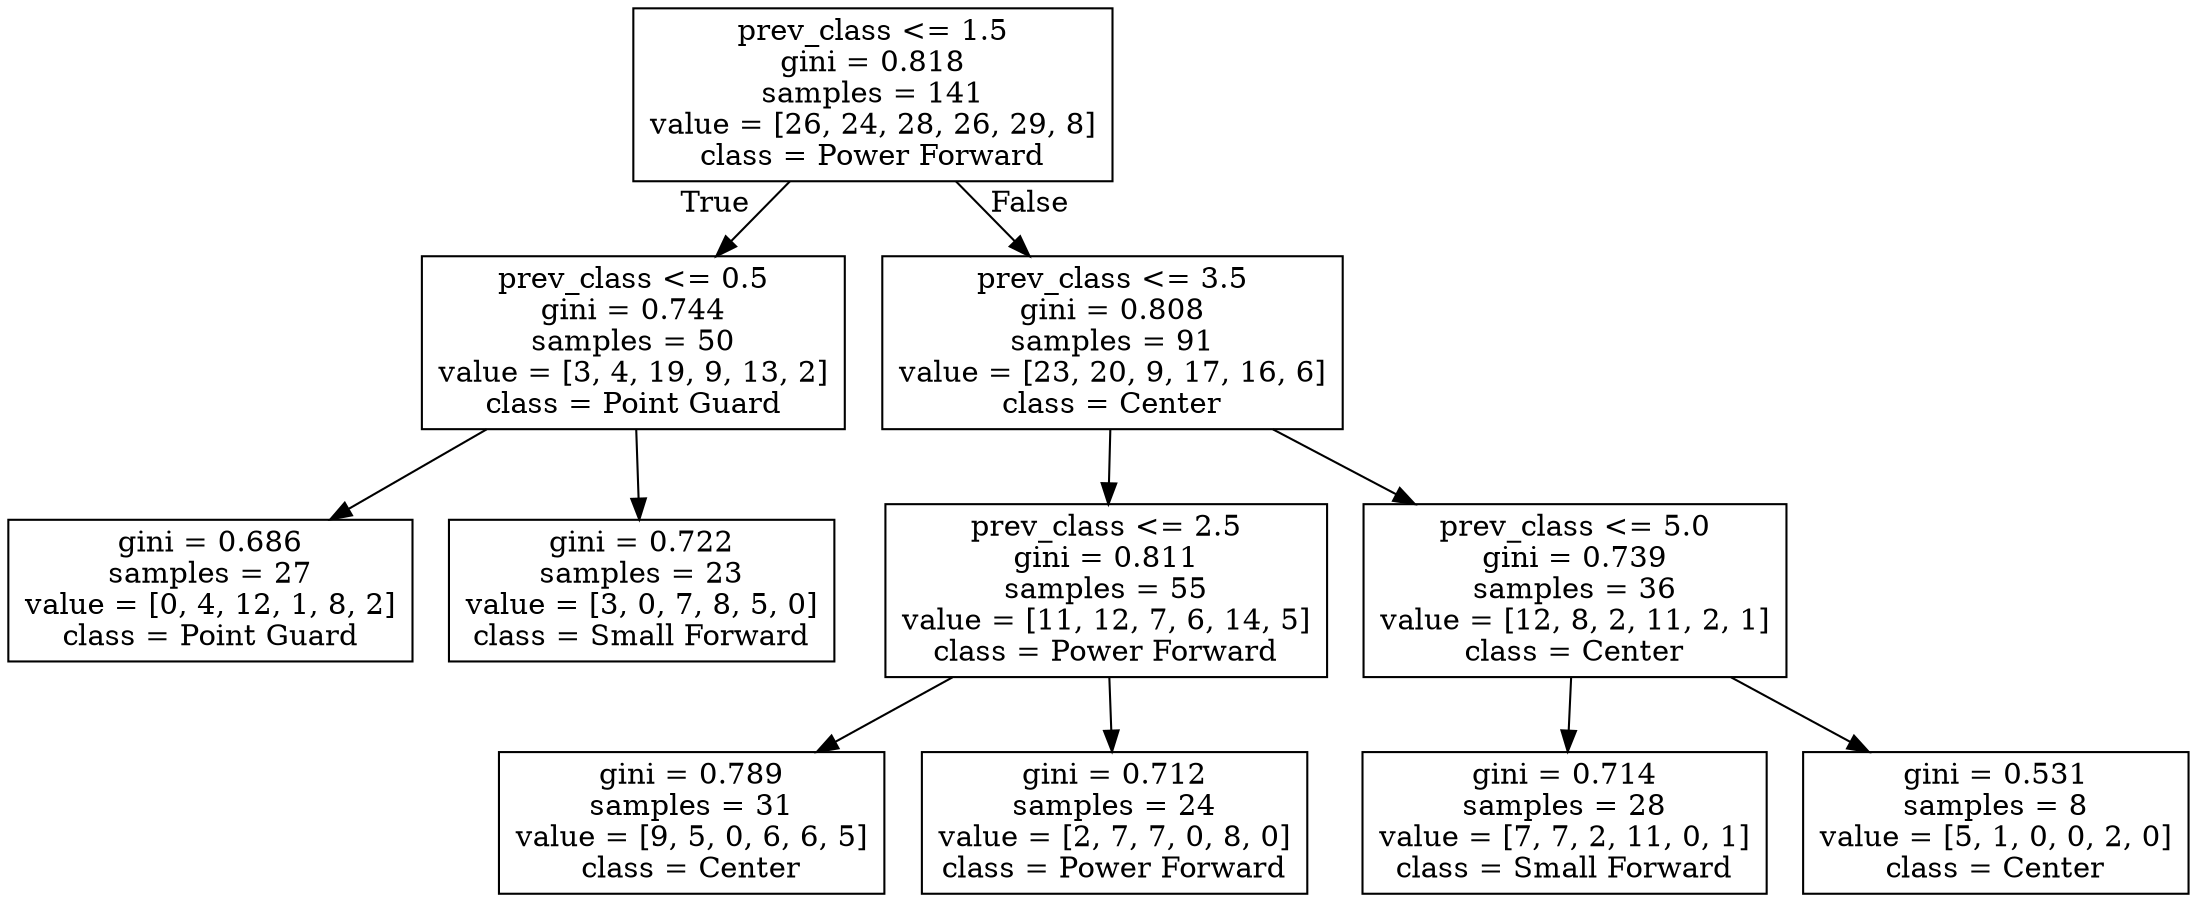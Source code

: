 digraph Tree {
node [shape=box] ;
0 [label="prev_class <= 1.5\ngini = 0.818\nsamples = 141\nvalue = [26, 24, 28, 26, 29, 8]\nclass = Power Forward"] ;
1 [label="prev_class <= 0.5\ngini = 0.744\nsamples = 50\nvalue = [3, 4, 19, 9, 13, 2]\nclass = Point Guard"] ;
0 -> 1 [labeldistance=2.5, labelangle=45, headlabel="True"] ;
2 [label="gini = 0.686\nsamples = 27\nvalue = [0, 4, 12, 1, 8, 2]\nclass = Point Guard"] ;
1 -> 2 ;
3 [label="gini = 0.722\nsamples = 23\nvalue = [3, 0, 7, 8, 5, 0]\nclass = Small Forward"] ;
1 -> 3 ;
4 [label="prev_class <= 3.5\ngini = 0.808\nsamples = 91\nvalue = [23, 20, 9, 17, 16, 6]\nclass = Center"] ;
0 -> 4 [labeldistance=2.5, labelangle=-45, headlabel="False"] ;
5 [label="prev_class <= 2.5\ngini = 0.811\nsamples = 55\nvalue = [11, 12, 7, 6, 14, 5]\nclass = Power Forward"] ;
4 -> 5 ;
6 [label="gini = 0.789\nsamples = 31\nvalue = [9, 5, 0, 6, 6, 5]\nclass = Center"] ;
5 -> 6 ;
7 [label="gini = 0.712\nsamples = 24\nvalue = [2, 7, 7, 0, 8, 0]\nclass = Power Forward"] ;
5 -> 7 ;
8 [label="prev_class <= 5.0\ngini = 0.739\nsamples = 36\nvalue = [12, 8, 2, 11, 2, 1]\nclass = Center"] ;
4 -> 8 ;
9 [label="gini = 0.714\nsamples = 28\nvalue = [7, 7, 2, 11, 0, 1]\nclass = Small Forward"] ;
8 -> 9 ;
10 [label="gini = 0.531\nsamples = 8\nvalue = [5, 1, 0, 0, 2, 0]\nclass = Center"] ;
8 -> 10 ;
}